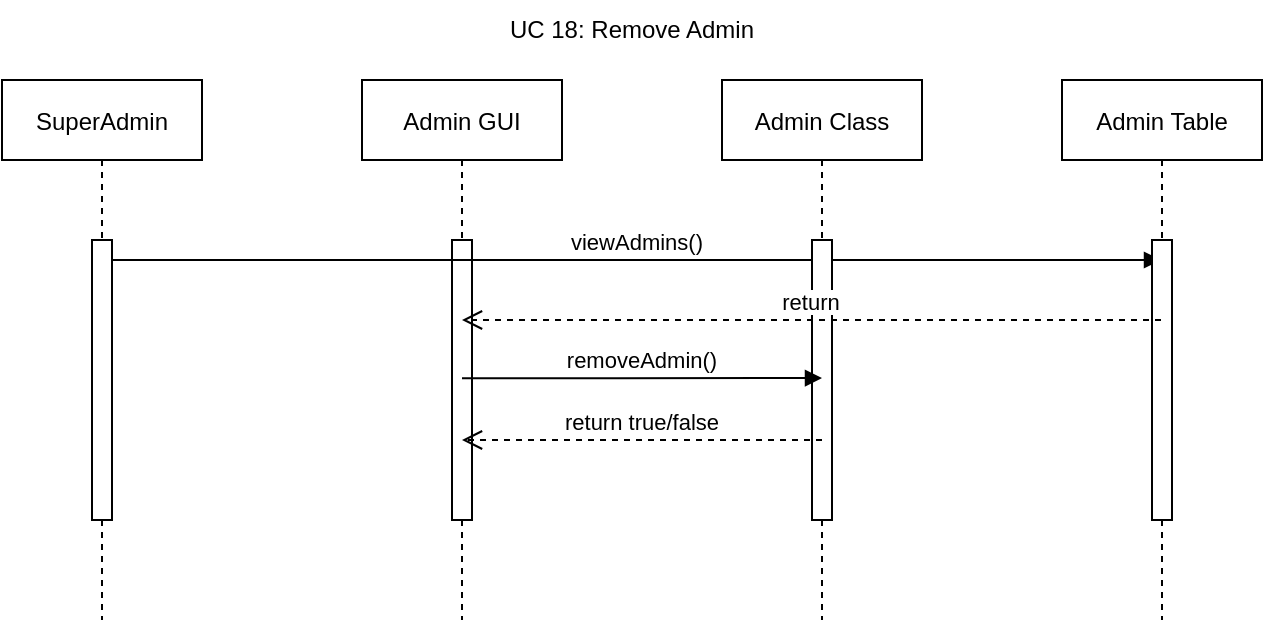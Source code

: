 <mxfile version="17.1.0" type="github">
  <diagram id="kgpKYQtTHZ0yAKxKKP6v" name="Page-1">
    <mxGraphModel dx="748" dy="737" grid="1" gridSize="10" guides="1" tooltips="1" connect="1" arrows="1" fold="1" page="1" pageScale="1" pageWidth="850" pageHeight="1100" math="0" shadow="0">
      <root>
        <mxCell id="0" />
        <mxCell id="1" parent="0" />
        <mxCell id="3nuBFxr9cyL0pnOWT2aG-1" value="SuperAdmin" style="shape=umlLifeline;perimeter=lifelinePerimeter;container=1;collapsible=0;recursiveResize=0;rounded=0;shadow=0;strokeWidth=1;" parent="1" vertex="1">
          <mxGeometry x="120" y="80" width="100" height="270" as="geometry" />
        </mxCell>
        <mxCell id="3nuBFxr9cyL0pnOWT2aG-2" value="" style="points=[];perimeter=orthogonalPerimeter;rounded=0;shadow=0;strokeWidth=1;" parent="3nuBFxr9cyL0pnOWT2aG-1" vertex="1">
          <mxGeometry x="45" y="80" width="10" height="140" as="geometry" />
        </mxCell>
        <mxCell id="3nuBFxr9cyL0pnOWT2aG-5" value="Admin GUI" style="shape=umlLifeline;perimeter=lifelinePerimeter;container=1;collapsible=0;recursiveResize=0;rounded=0;shadow=0;strokeWidth=1;" parent="1" vertex="1">
          <mxGeometry x="300" y="80" width="100" height="270" as="geometry" />
        </mxCell>
        <mxCell id="3nuBFxr9cyL0pnOWT2aG-6" value="" style="points=[];perimeter=orthogonalPerimeter;rounded=0;shadow=0;strokeWidth=1;" parent="3nuBFxr9cyL0pnOWT2aG-5" vertex="1">
          <mxGeometry x="45" y="80" width="10" height="140" as="geometry" />
        </mxCell>
        <mxCell id="3nuBFxr9cyL0pnOWT2aG-8" value="viewAdmins()" style="verticalAlign=bottom;endArrow=block;shadow=0;strokeWidth=1;" parent="1" source="3nuBFxr9cyL0pnOWT2aG-2" target="pFNxS3inxBOjdERHwimR-6" edge="1">
          <mxGeometry relative="1" as="geometry">
            <mxPoint x="275" y="160" as="sourcePoint" />
            <Array as="points">
              <mxPoint x="420" y="170" />
            </Array>
          </mxGeometry>
        </mxCell>
        <mxCell id="pFNxS3inxBOjdERHwimR-1" value="UC 18: Remove Admin" style="text;strokeColor=none;fillColor=none;html=1;align=center;verticalAlign=middle;whiteSpace=wrap;rounded=0;hachureGap=4;" vertex="1" parent="1">
          <mxGeometry x="370" y="40" width="130" height="30" as="geometry" />
        </mxCell>
        <mxCell id="pFNxS3inxBOjdERHwimR-2" value="Admin Class" style="shape=umlLifeline;perimeter=lifelinePerimeter;container=1;collapsible=0;recursiveResize=0;rounded=0;shadow=0;strokeWidth=1;" vertex="1" parent="1">
          <mxGeometry x="480" y="80" width="100" height="270" as="geometry" />
        </mxCell>
        <mxCell id="pFNxS3inxBOjdERHwimR-3" value="" style="points=[];perimeter=orthogonalPerimeter;rounded=0;shadow=0;strokeWidth=1;" vertex="1" parent="pFNxS3inxBOjdERHwimR-2">
          <mxGeometry x="45" y="80" width="10" height="140" as="geometry" />
        </mxCell>
        <mxCell id="pFNxS3inxBOjdERHwimR-6" value="Admin Table" style="shape=umlLifeline;perimeter=lifelinePerimeter;container=1;collapsible=0;recursiveResize=0;rounded=0;shadow=0;strokeWidth=1;" vertex="1" parent="1">
          <mxGeometry x="650" y="80" width="100" height="270" as="geometry" />
        </mxCell>
        <mxCell id="pFNxS3inxBOjdERHwimR-7" value="" style="points=[];perimeter=orthogonalPerimeter;rounded=0;shadow=0;strokeWidth=1;" vertex="1" parent="pFNxS3inxBOjdERHwimR-6">
          <mxGeometry x="45" y="80" width="10" height="140" as="geometry" />
        </mxCell>
        <mxCell id="3nuBFxr9cyL0pnOWT2aG-7" value="return" style="verticalAlign=bottom;endArrow=open;dashed=1;endSize=8;shadow=0;strokeWidth=1;" parent="1" source="pFNxS3inxBOjdERHwimR-6" edge="1">
          <mxGeometry relative="1" as="geometry">
            <mxPoint x="350" y="200" as="targetPoint" />
            <Array as="points">
              <mxPoint x="490" y="200" />
            </Array>
          </mxGeometry>
        </mxCell>
        <mxCell id="pFNxS3inxBOjdERHwimR-8" value="removeAdmin()" style="verticalAlign=bottom;endArrow=block;shadow=0;strokeWidth=1;" edge="1" parent="1" source="3nuBFxr9cyL0pnOWT2aG-5">
          <mxGeometry relative="1" as="geometry">
            <mxPoint x="360" y="220" as="sourcePoint" />
            <mxPoint x="530" y="229" as="targetPoint" />
            <Array as="points">
              <mxPoint x="417.75" y="229.17" />
            </Array>
          </mxGeometry>
        </mxCell>
        <mxCell id="pFNxS3inxBOjdERHwimR-9" value="return true/false" style="verticalAlign=bottom;endArrow=open;dashed=1;endSize=8;shadow=0;strokeWidth=1;" edge="1" parent="1" target="3nuBFxr9cyL0pnOWT2aG-5">
          <mxGeometry relative="1" as="geometry">
            <mxPoint x="360" y="249" as="targetPoint" />
            <mxPoint x="530" y="260" as="sourcePoint" />
            <Array as="points">
              <mxPoint x="490" y="260" />
            </Array>
          </mxGeometry>
        </mxCell>
      </root>
    </mxGraphModel>
  </diagram>
</mxfile>
